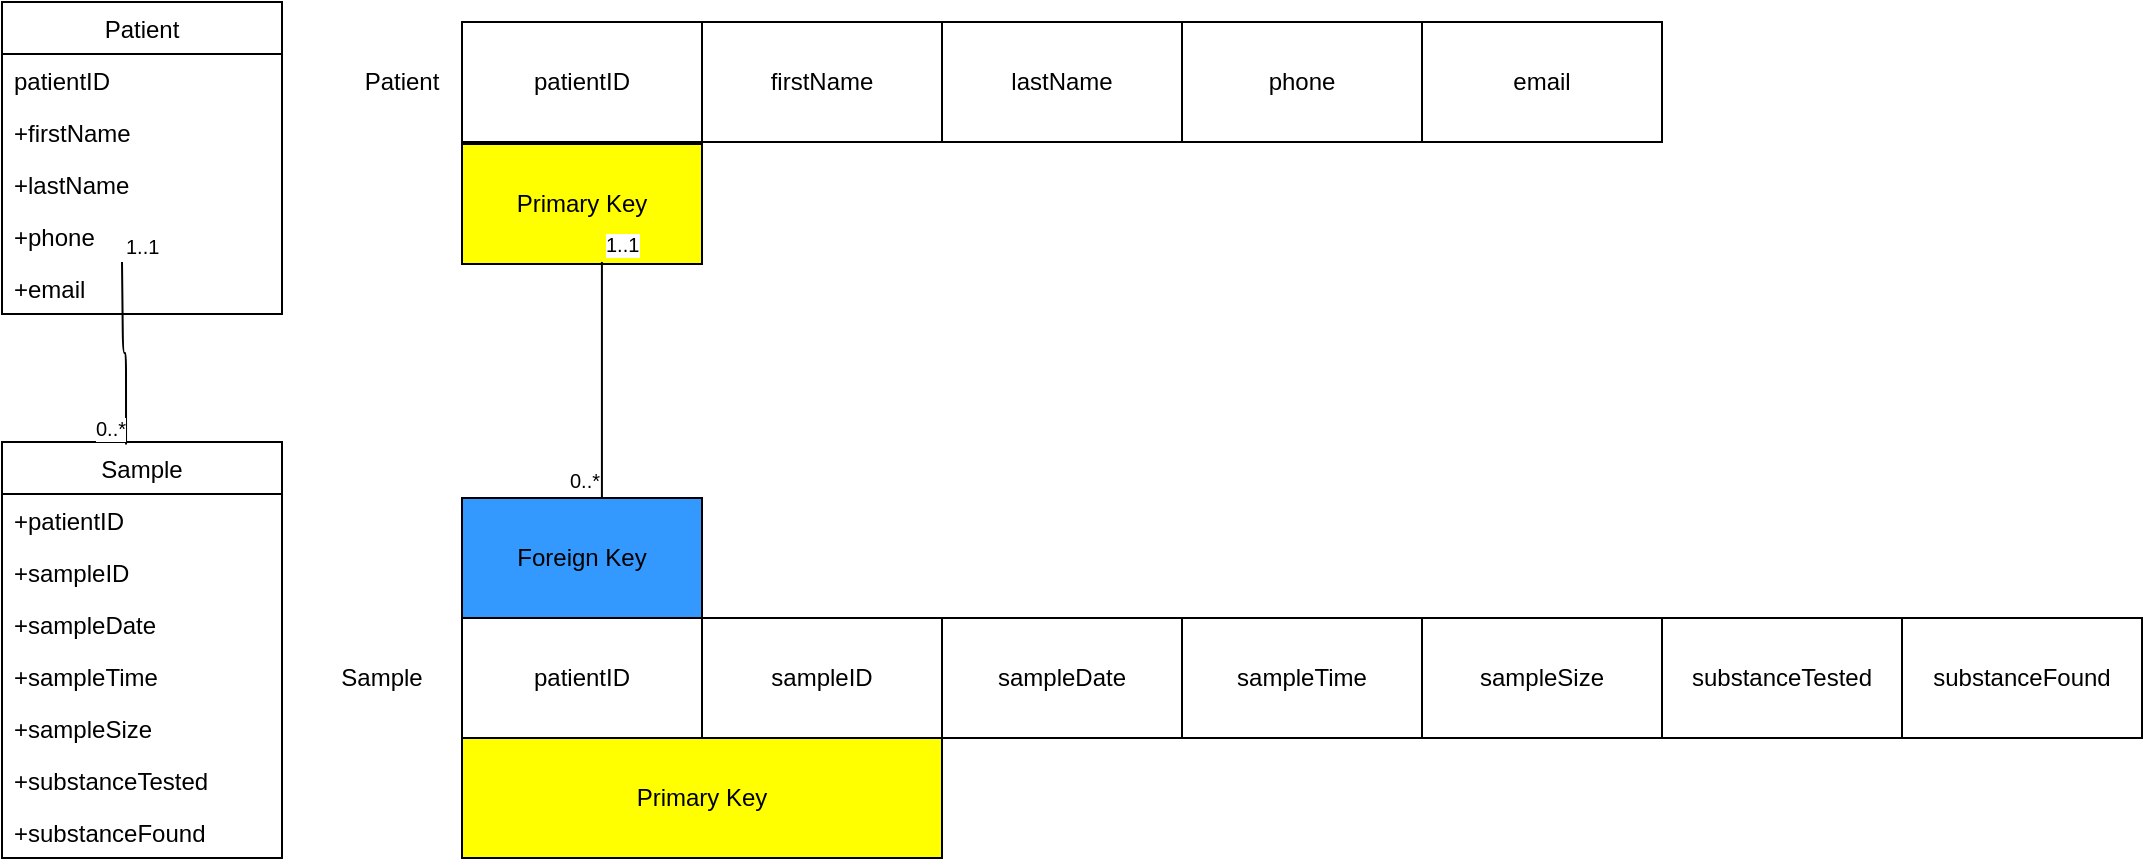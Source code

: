 <mxfile version="12.7.1"><diagram id="tZRPf_5djLTnLq9Leexl" name="Page-1"><mxGraphModel dx="449" dy="731" grid="1" gridSize="10" guides="1" tooltips="1" connect="1" arrows="1" fold="1" page="1" pageScale="1" pageWidth="850" pageHeight="1100" math="0" shadow="0"><root><mxCell id="0"/><mxCell id="1" parent="0"/><mxCell id="KmvehaUsevBqamg6XSwU-1" value="Patient" style="swimlane;fontStyle=0;childLayout=stackLayout;horizontal=1;startSize=26;fillColor=none;horizontalStack=0;resizeParent=1;resizeParentMax=0;resizeLast=0;collapsible=1;marginBottom=0;" vertex="1" parent="1"><mxGeometry x="20" y="20" width="140" height="156" as="geometry"/></mxCell><mxCell id="KmvehaUsevBqamg6XSwU-2" value="patientID" style="text;strokeColor=none;fillColor=none;align=left;verticalAlign=top;spacingLeft=4;spacingRight=4;overflow=hidden;rotatable=0;points=[[0,0.5],[1,0.5]];portConstraint=eastwest;" vertex="1" parent="KmvehaUsevBqamg6XSwU-1"><mxGeometry y="26" width="140" height="26" as="geometry"/></mxCell><mxCell id="KmvehaUsevBqamg6XSwU-25" value="+firstName" style="text;strokeColor=none;fillColor=none;align=left;verticalAlign=top;spacingLeft=4;spacingRight=4;overflow=hidden;rotatable=0;points=[[0,0.5],[1,0.5]];portConstraint=eastwest;" vertex="1" parent="KmvehaUsevBqamg6XSwU-1"><mxGeometry y="52" width="140" height="26" as="geometry"/></mxCell><mxCell id="KmvehaUsevBqamg6XSwU-3" value="+lastName" style="text;strokeColor=none;fillColor=none;align=left;verticalAlign=top;spacingLeft=4;spacingRight=4;overflow=hidden;rotatable=0;points=[[0,0.5],[1,0.5]];portConstraint=eastwest;" vertex="1" parent="KmvehaUsevBqamg6XSwU-1"><mxGeometry y="78" width="140" height="26" as="geometry"/></mxCell><mxCell id="KmvehaUsevBqamg6XSwU-4" value="+phone" style="text;strokeColor=none;fillColor=none;align=left;verticalAlign=top;spacingLeft=4;spacingRight=4;overflow=hidden;rotatable=0;points=[[0,0.5],[1,0.5]];portConstraint=eastwest;" vertex="1" parent="KmvehaUsevBqamg6XSwU-1"><mxGeometry y="104" width="140" height="26" as="geometry"/></mxCell><mxCell id="KmvehaUsevBqamg6XSwU-5" value="+email" style="text;strokeColor=none;fillColor=none;align=left;verticalAlign=top;spacingLeft=4;spacingRight=4;overflow=hidden;rotatable=0;points=[[0,0.5],[1,0.5]];portConstraint=eastwest;" vertex="1" parent="KmvehaUsevBqamg6XSwU-1"><mxGeometry y="130" width="140" height="26" as="geometry"/></mxCell><mxCell id="KmvehaUsevBqamg6XSwU-6" value="Sample" style="swimlane;fontStyle=0;childLayout=stackLayout;horizontal=1;startSize=26;fillColor=none;horizontalStack=0;resizeParent=1;resizeParentMax=0;resizeLast=0;collapsible=1;marginBottom=0;" vertex="1" parent="1"><mxGeometry x="20" y="240" width="140" height="208" as="geometry"/></mxCell><mxCell id="KmvehaUsevBqamg6XSwU-7" value="+patientID" style="text;strokeColor=none;fillColor=none;align=left;verticalAlign=top;spacingLeft=4;spacingRight=4;overflow=hidden;rotatable=0;points=[[0,0.5],[1,0.5]];portConstraint=eastwest;" vertex="1" parent="KmvehaUsevBqamg6XSwU-6"><mxGeometry y="26" width="140" height="26" as="geometry"/></mxCell><mxCell id="KmvehaUsevBqamg6XSwU-24" value="+sampleID" style="text;strokeColor=none;fillColor=none;align=left;verticalAlign=top;spacingLeft=4;spacingRight=4;overflow=hidden;rotatable=0;points=[[0,0.5],[1,0.5]];portConstraint=eastwest;" vertex="1" parent="KmvehaUsevBqamg6XSwU-6"><mxGeometry y="52" width="140" height="26" as="geometry"/></mxCell><mxCell id="KmvehaUsevBqamg6XSwU-33" value="+sampleDate" style="text;strokeColor=none;fillColor=none;align=left;verticalAlign=top;spacingLeft=4;spacingRight=4;overflow=hidden;rotatable=0;points=[[0,0.5],[1,0.5]];portConstraint=eastwest;" vertex="1" parent="KmvehaUsevBqamg6XSwU-6"><mxGeometry y="78" width="140" height="26" as="geometry"/></mxCell><mxCell id="KmvehaUsevBqamg6XSwU-8" value="+sampleTime" style="text;strokeColor=none;fillColor=none;align=left;verticalAlign=top;spacingLeft=4;spacingRight=4;overflow=hidden;rotatable=0;points=[[0,0.5],[1,0.5]];portConstraint=eastwest;" vertex="1" parent="KmvehaUsevBqamg6XSwU-6"><mxGeometry y="104" width="140" height="26" as="geometry"/></mxCell><mxCell id="KmvehaUsevBqamg6XSwU-9" value="+sampleSize" style="text;strokeColor=none;fillColor=none;align=left;verticalAlign=top;spacingLeft=4;spacingRight=4;overflow=hidden;rotatable=0;points=[[0,0.5],[1,0.5]];portConstraint=eastwest;" vertex="1" parent="KmvehaUsevBqamg6XSwU-6"><mxGeometry y="130" width="140" height="26" as="geometry"/></mxCell><mxCell id="KmvehaUsevBqamg6XSwU-10" value="+substanceTested" style="text;strokeColor=none;fillColor=none;align=left;verticalAlign=top;spacingLeft=4;spacingRight=4;overflow=hidden;rotatable=0;points=[[0,0.5],[1,0.5]];portConstraint=eastwest;" vertex="1" parent="KmvehaUsevBqamg6XSwU-6"><mxGeometry y="156" width="140" height="26" as="geometry"/></mxCell><mxCell id="KmvehaUsevBqamg6XSwU-11" value="+substanceFound" style="text;strokeColor=none;fillColor=none;align=left;verticalAlign=top;spacingLeft=4;spacingRight=4;overflow=hidden;rotatable=0;points=[[0,0.5],[1,0.5]];portConstraint=eastwest;" vertex="1" parent="KmvehaUsevBqamg6XSwU-6"><mxGeometry y="182" width="140" height="26" as="geometry"/></mxCell><mxCell id="KmvehaUsevBqamg6XSwU-12" value="" style="endArrow=none;html=1;edgeStyle=orthogonalEdgeStyle;entryX=0.443;entryY=0.006;entryDx=0;entryDy=0;entryPerimeter=0;" edge="1" parent="1" target="KmvehaUsevBqamg6XSwU-6"><mxGeometry relative="1" as="geometry"><mxPoint x="80" y="150" as="sourcePoint"/><mxPoint x="240" y="150" as="targetPoint"/></mxGeometry></mxCell><mxCell id="KmvehaUsevBqamg6XSwU-13" value="1..1" style="resizable=0;html=1;align=left;verticalAlign=bottom;labelBackgroundColor=#ffffff;fontSize=10;" connectable="0" vertex="1" parent="KmvehaUsevBqamg6XSwU-12"><mxGeometry x="-1" relative="1" as="geometry"/></mxCell><mxCell id="KmvehaUsevBqamg6XSwU-14" value="0..*" style="resizable=0;html=1;align=right;verticalAlign=bottom;labelBackgroundColor=#ffffff;fontSize=10;" connectable="0" vertex="1" parent="KmvehaUsevBqamg6XSwU-12"><mxGeometry x="1" relative="1" as="geometry"/></mxCell><mxCell id="KmvehaUsevBqamg6XSwU-15" value="firstName" style="rounded=0;whiteSpace=wrap;html=1;" vertex="1" parent="1"><mxGeometry x="370" y="30" width="120" height="60" as="geometry"/></mxCell><mxCell id="KmvehaUsevBqamg6XSwU-16" value="lastName" style="rounded=0;whiteSpace=wrap;html=1;" vertex="1" parent="1"><mxGeometry x="490" y="30" width="120" height="60" as="geometry"/></mxCell><mxCell id="KmvehaUsevBqamg6XSwU-17" value="phone" style="rounded=0;whiteSpace=wrap;html=1;" vertex="1" parent="1"><mxGeometry x="610" y="30" width="120" height="60" as="geometry"/></mxCell><mxCell id="KmvehaUsevBqamg6XSwU-18" value="email" style="rounded=0;whiteSpace=wrap;html=1;" vertex="1" parent="1"><mxGeometry x="730" y="30" width="120" height="60" as="geometry"/></mxCell><mxCell id="KmvehaUsevBqamg6XSwU-19" value="sampleDate" style="rounded=0;whiteSpace=wrap;html=1;" vertex="1" parent="1"><mxGeometry x="490" y="328" width="120" height="60" as="geometry"/></mxCell><mxCell id="KmvehaUsevBqamg6XSwU-20" value="sampleTime" style="rounded=0;whiteSpace=wrap;html=1;" vertex="1" parent="1"><mxGeometry x="610" y="328" width="120" height="60" as="geometry"/></mxCell><mxCell id="KmvehaUsevBqamg6XSwU-21" value="sampleSize" style="rounded=0;whiteSpace=wrap;html=1;" vertex="1" parent="1"><mxGeometry x="730" y="328" width="120" height="60" as="geometry"/></mxCell><mxCell id="KmvehaUsevBqamg6XSwU-22" value="substanceTested" style="rounded=0;whiteSpace=wrap;html=1;" vertex="1" parent="1"><mxGeometry x="850" y="328" width="120" height="60" as="geometry"/></mxCell><mxCell id="KmvehaUsevBqamg6XSwU-23" value="substanceFound" style="rounded=0;whiteSpace=wrap;html=1;" vertex="1" parent="1"><mxGeometry x="970" y="328" width="120" height="60" as="geometry"/></mxCell><mxCell id="KmvehaUsevBqamg6XSwU-27" value="patientID" style="rounded=0;whiteSpace=wrap;html=1;" vertex="1" parent="1"><mxGeometry x="250" y="30" width="120" height="60" as="geometry"/></mxCell><mxCell id="KmvehaUsevBqamg6XSwU-28" value="patientID" style="rounded=0;whiteSpace=wrap;html=1;" vertex="1" parent="1"><mxGeometry x="250" y="328" width="120" height="60" as="geometry"/></mxCell><mxCell id="KmvehaUsevBqamg6XSwU-29" value="Sample" style="text;html=1;strokeColor=none;fillColor=none;align=center;verticalAlign=middle;whiteSpace=wrap;rounded=0;" vertex="1" parent="1"><mxGeometry x="190" y="348" width="40" height="20" as="geometry"/></mxCell><mxCell id="KmvehaUsevBqamg6XSwU-30" value="Patient" style="text;html=1;strokeColor=none;fillColor=none;align=center;verticalAlign=middle;whiteSpace=wrap;rounded=0;" vertex="1" parent="1"><mxGeometry x="200" y="50" width="40" height="20" as="geometry"/></mxCell><mxCell id="KmvehaUsevBqamg6XSwU-31" value="Primary Key" style="rounded=0;whiteSpace=wrap;html=1;fillColor=#FFFF00;" vertex="1" parent="1"><mxGeometry x="250" y="91" width="120" height="60" as="geometry"/></mxCell><mxCell id="KmvehaUsevBqamg6XSwU-32" value="Foreign Key" style="rounded=0;whiteSpace=wrap;html=1;fillColor=#3399FF;" vertex="1" parent="1"><mxGeometry x="250" y="268" width="120" height="60" as="geometry"/></mxCell><mxCell id="KmvehaUsevBqamg6XSwU-34" value="sampleID" style="rounded=0;whiteSpace=wrap;html=1;" vertex="1" parent="1"><mxGeometry x="370" y="328" width="120" height="60" as="geometry"/></mxCell><mxCell id="KmvehaUsevBqamg6XSwU-35" value="Primary Key" style="rounded=0;whiteSpace=wrap;html=1;fillColor=#FFFF00;" vertex="1" parent="1"><mxGeometry x="250" y="388" width="240" height="60" as="geometry"/></mxCell><mxCell id="KmvehaUsevBqamg6XSwU-38" value="" style="endArrow=none;html=1;edgeStyle=orthogonalEdgeStyle;exitX=0.583;exitY=0.983;exitDx=0;exitDy=0;exitPerimeter=0;entryX=0.583;entryY=0;entryDx=0;entryDy=0;entryPerimeter=0;" edge="1" parent="1" source="KmvehaUsevBqamg6XSwU-31" target="KmvehaUsevBqamg6XSwU-32"><mxGeometry relative="1" as="geometry"><mxPoint x="240" y="200" as="sourcePoint"/><mxPoint x="320" y="260" as="targetPoint"/></mxGeometry></mxCell><mxCell id="KmvehaUsevBqamg6XSwU-39" value="1..1" style="resizable=0;html=1;align=left;verticalAlign=bottom;labelBackgroundColor=#ffffff;fontSize=10;" connectable="0" vertex="1" parent="KmvehaUsevBqamg6XSwU-38"><mxGeometry x="-1" relative="1" as="geometry"/></mxCell><mxCell id="KmvehaUsevBqamg6XSwU-40" value="0..*" style="resizable=0;html=1;align=right;verticalAlign=bottom;labelBackgroundColor=#ffffff;fontSize=10;" connectable="0" vertex="1" parent="KmvehaUsevBqamg6XSwU-38"><mxGeometry x="1" relative="1" as="geometry"/></mxCell></root></mxGraphModel></diagram></mxfile>